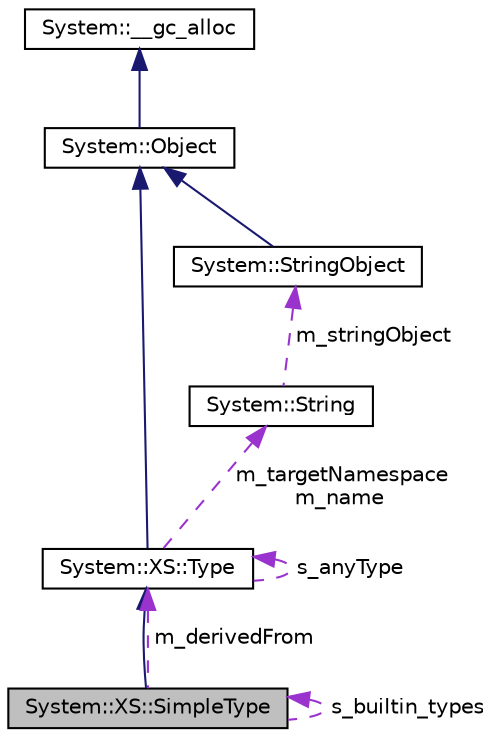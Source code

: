 digraph G
{
  edge [fontname="Helvetica",fontsize="10",labelfontname="Helvetica",labelfontsize="10"];
  node [fontname="Helvetica",fontsize="10",shape=record];
  Node1 [label="System::XS::SimpleType",height=0.2,width=0.4,color="black", fillcolor="grey75", style="filled" fontcolor="black"];
  Node2 -> Node1 [dir="back",color="midnightblue",fontsize="10",style="solid",fontname="Helvetica"];
  Node2 [label="System::XS::Type",height=0.2,width=0.4,color="black", fillcolor="white", style="filled",URL="$class_system_1_1_x_s_1_1_type.html"];
  Node3 -> Node2 [dir="back",color="midnightblue",fontsize="10",style="solid",fontname="Helvetica"];
  Node3 [label="System::Object",height=0.2,width=0.4,color="black", fillcolor="white", style="filled",URL="$class_system_1_1_object.html"];
  Node4 -> Node3 [dir="back",color="midnightblue",fontsize="10",style="solid",fontname="Helvetica"];
  Node4 [label="System::__gc_alloc",height=0.2,width=0.4,color="black", fillcolor="white", style="filled",URL="$class_system_1_1____gc__alloc.html"];
  Node2 -> Node2 [dir="back",color="darkorchid3",fontsize="10",style="dashed",label=" s_anyType" ,fontname="Helvetica"];
  Node5 -> Node2 [dir="back",color="darkorchid3",fontsize="10",style="dashed",label=" m_targetNamespace\nm_name" ,fontname="Helvetica"];
  Node5 [label="System::String",height=0.2,width=0.4,color="black", fillcolor="white", style="filled",URL="$class_system_1_1_string.html"];
  Node6 -> Node5 [dir="back",color="darkorchid3",fontsize="10",style="dashed",label=" m_stringObject" ,fontname="Helvetica"];
  Node6 [label="System::StringObject",height=0.2,width=0.4,color="black", fillcolor="white", style="filled",URL="$class_system_1_1_string_object.html"];
  Node3 -> Node6 [dir="back",color="midnightblue",fontsize="10",style="solid",fontname="Helvetica"];
  Node1 -> Node1 [dir="back",color="darkorchid3",fontsize="10",style="dashed",label=" s_builtin_types" ,fontname="Helvetica"];
  Node2 -> Node1 [dir="back",color="darkorchid3",fontsize="10",style="dashed",label=" m_derivedFrom" ,fontname="Helvetica"];
}
